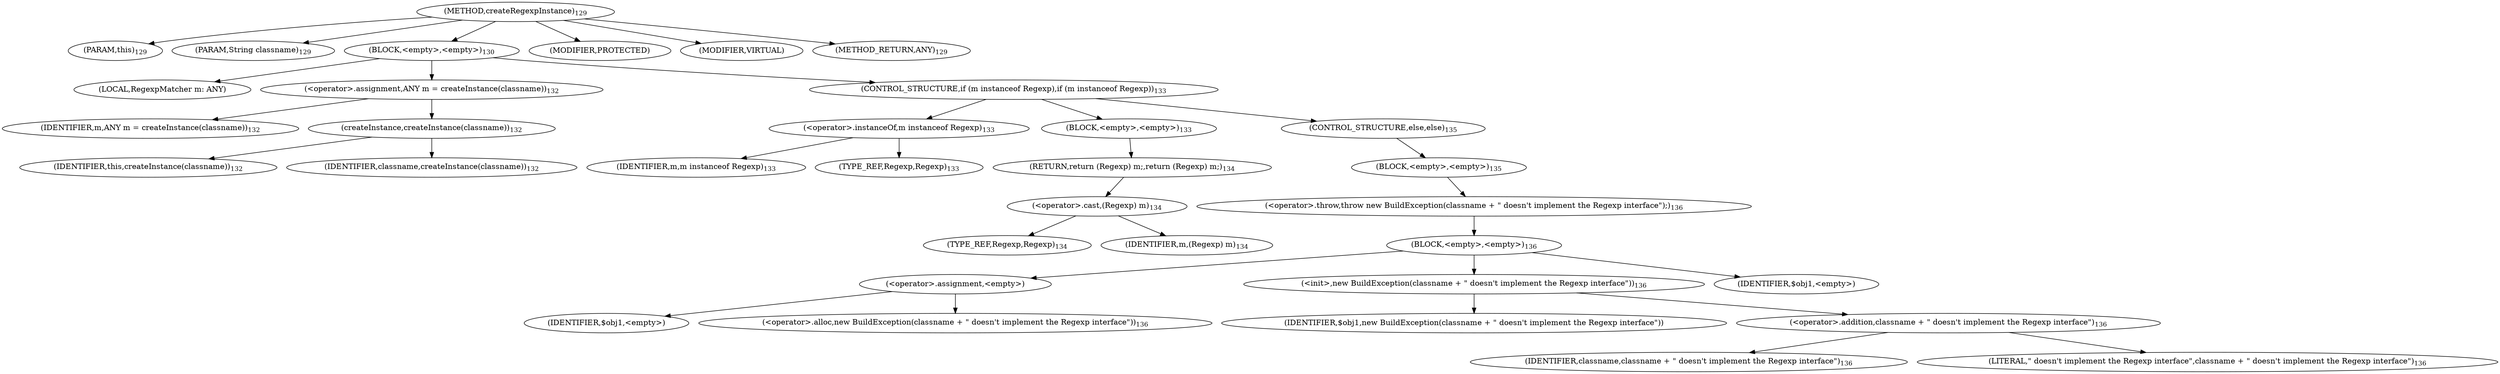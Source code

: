 digraph "createRegexpInstance" {  
"107" [label = <(METHOD,createRegexpInstance)<SUB>129</SUB>> ]
"14" [label = <(PARAM,this)<SUB>129</SUB>> ]
"108" [label = <(PARAM,String classname)<SUB>129</SUB>> ]
"109" [label = <(BLOCK,&lt;empty&gt;,&lt;empty&gt;)<SUB>130</SUB>> ]
"110" [label = <(LOCAL,RegexpMatcher m: ANY)> ]
"111" [label = <(&lt;operator&gt;.assignment,ANY m = createInstance(classname))<SUB>132</SUB>> ]
"112" [label = <(IDENTIFIER,m,ANY m = createInstance(classname))<SUB>132</SUB>> ]
"113" [label = <(createInstance,createInstance(classname))<SUB>132</SUB>> ]
"13" [label = <(IDENTIFIER,this,createInstance(classname))<SUB>132</SUB>> ]
"114" [label = <(IDENTIFIER,classname,createInstance(classname))<SUB>132</SUB>> ]
"115" [label = <(CONTROL_STRUCTURE,if (m instanceof Regexp),if (m instanceof Regexp))<SUB>133</SUB>> ]
"116" [label = <(&lt;operator&gt;.instanceOf,m instanceof Regexp)<SUB>133</SUB>> ]
"117" [label = <(IDENTIFIER,m,m instanceof Regexp)<SUB>133</SUB>> ]
"118" [label = <(TYPE_REF,Regexp,Regexp)<SUB>133</SUB>> ]
"119" [label = <(BLOCK,&lt;empty&gt;,&lt;empty&gt;)<SUB>133</SUB>> ]
"120" [label = <(RETURN,return (Regexp) m;,return (Regexp) m;)<SUB>134</SUB>> ]
"121" [label = <(&lt;operator&gt;.cast,(Regexp) m)<SUB>134</SUB>> ]
"122" [label = <(TYPE_REF,Regexp,Regexp)<SUB>134</SUB>> ]
"123" [label = <(IDENTIFIER,m,(Regexp) m)<SUB>134</SUB>> ]
"124" [label = <(CONTROL_STRUCTURE,else,else)<SUB>135</SUB>> ]
"125" [label = <(BLOCK,&lt;empty&gt;,&lt;empty&gt;)<SUB>135</SUB>> ]
"126" [label = <(&lt;operator&gt;.throw,throw new BuildException(classname + &quot; doesn't implement the Regexp interface&quot;);)<SUB>136</SUB>> ]
"127" [label = <(BLOCK,&lt;empty&gt;,&lt;empty&gt;)<SUB>136</SUB>> ]
"128" [label = <(&lt;operator&gt;.assignment,&lt;empty&gt;)> ]
"129" [label = <(IDENTIFIER,$obj1,&lt;empty&gt;)> ]
"130" [label = <(&lt;operator&gt;.alloc,new BuildException(classname + &quot; doesn't implement the Regexp interface&quot;))<SUB>136</SUB>> ]
"131" [label = <(&lt;init&gt;,new BuildException(classname + &quot; doesn't implement the Regexp interface&quot;))<SUB>136</SUB>> ]
"132" [label = <(IDENTIFIER,$obj1,new BuildException(classname + &quot; doesn't implement the Regexp interface&quot;))> ]
"133" [label = <(&lt;operator&gt;.addition,classname + &quot; doesn't implement the Regexp interface&quot;)<SUB>136</SUB>> ]
"134" [label = <(IDENTIFIER,classname,classname + &quot; doesn't implement the Regexp interface&quot;)<SUB>136</SUB>> ]
"135" [label = <(LITERAL,&quot; doesn't implement the Regexp interface&quot;,classname + &quot; doesn't implement the Regexp interface&quot;)<SUB>136</SUB>> ]
"136" [label = <(IDENTIFIER,$obj1,&lt;empty&gt;)> ]
"137" [label = <(MODIFIER,PROTECTED)> ]
"138" [label = <(MODIFIER,VIRTUAL)> ]
"139" [label = <(METHOD_RETURN,ANY)<SUB>129</SUB>> ]
  "107" -> "14" 
  "107" -> "108" 
  "107" -> "109" 
  "107" -> "137" 
  "107" -> "138" 
  "107" -> "139" 
  "109" -> "110" 
  "109" -> "111" 
  "109" -> "115" 
  "111" -> "112" 
  "111" -> "113" 
  "113" -> "13" 
  "113" -> "114" 
  "115" -> "116" 
  "115" -> "119" 
  "115" -> "124" 
  "116" -> "117" 
  "116" -> "118" 
  "119" -> "120" 
  "120" -> "121" 
  "121" -> "122" 
  "121" -> "123" 
  "124" -> "125" 
  "125" -> "126" 
  "126" -> "127" 
  "127" -> "128" 
  "127" -> "131" 
  "127" -> "136" 
  "128" -> "129" 
  "128" -> "130" 
  "131" -> "132" 
  "131" -> "133" 
  "133" -> "134" 
  "133" -> "135" 
}
